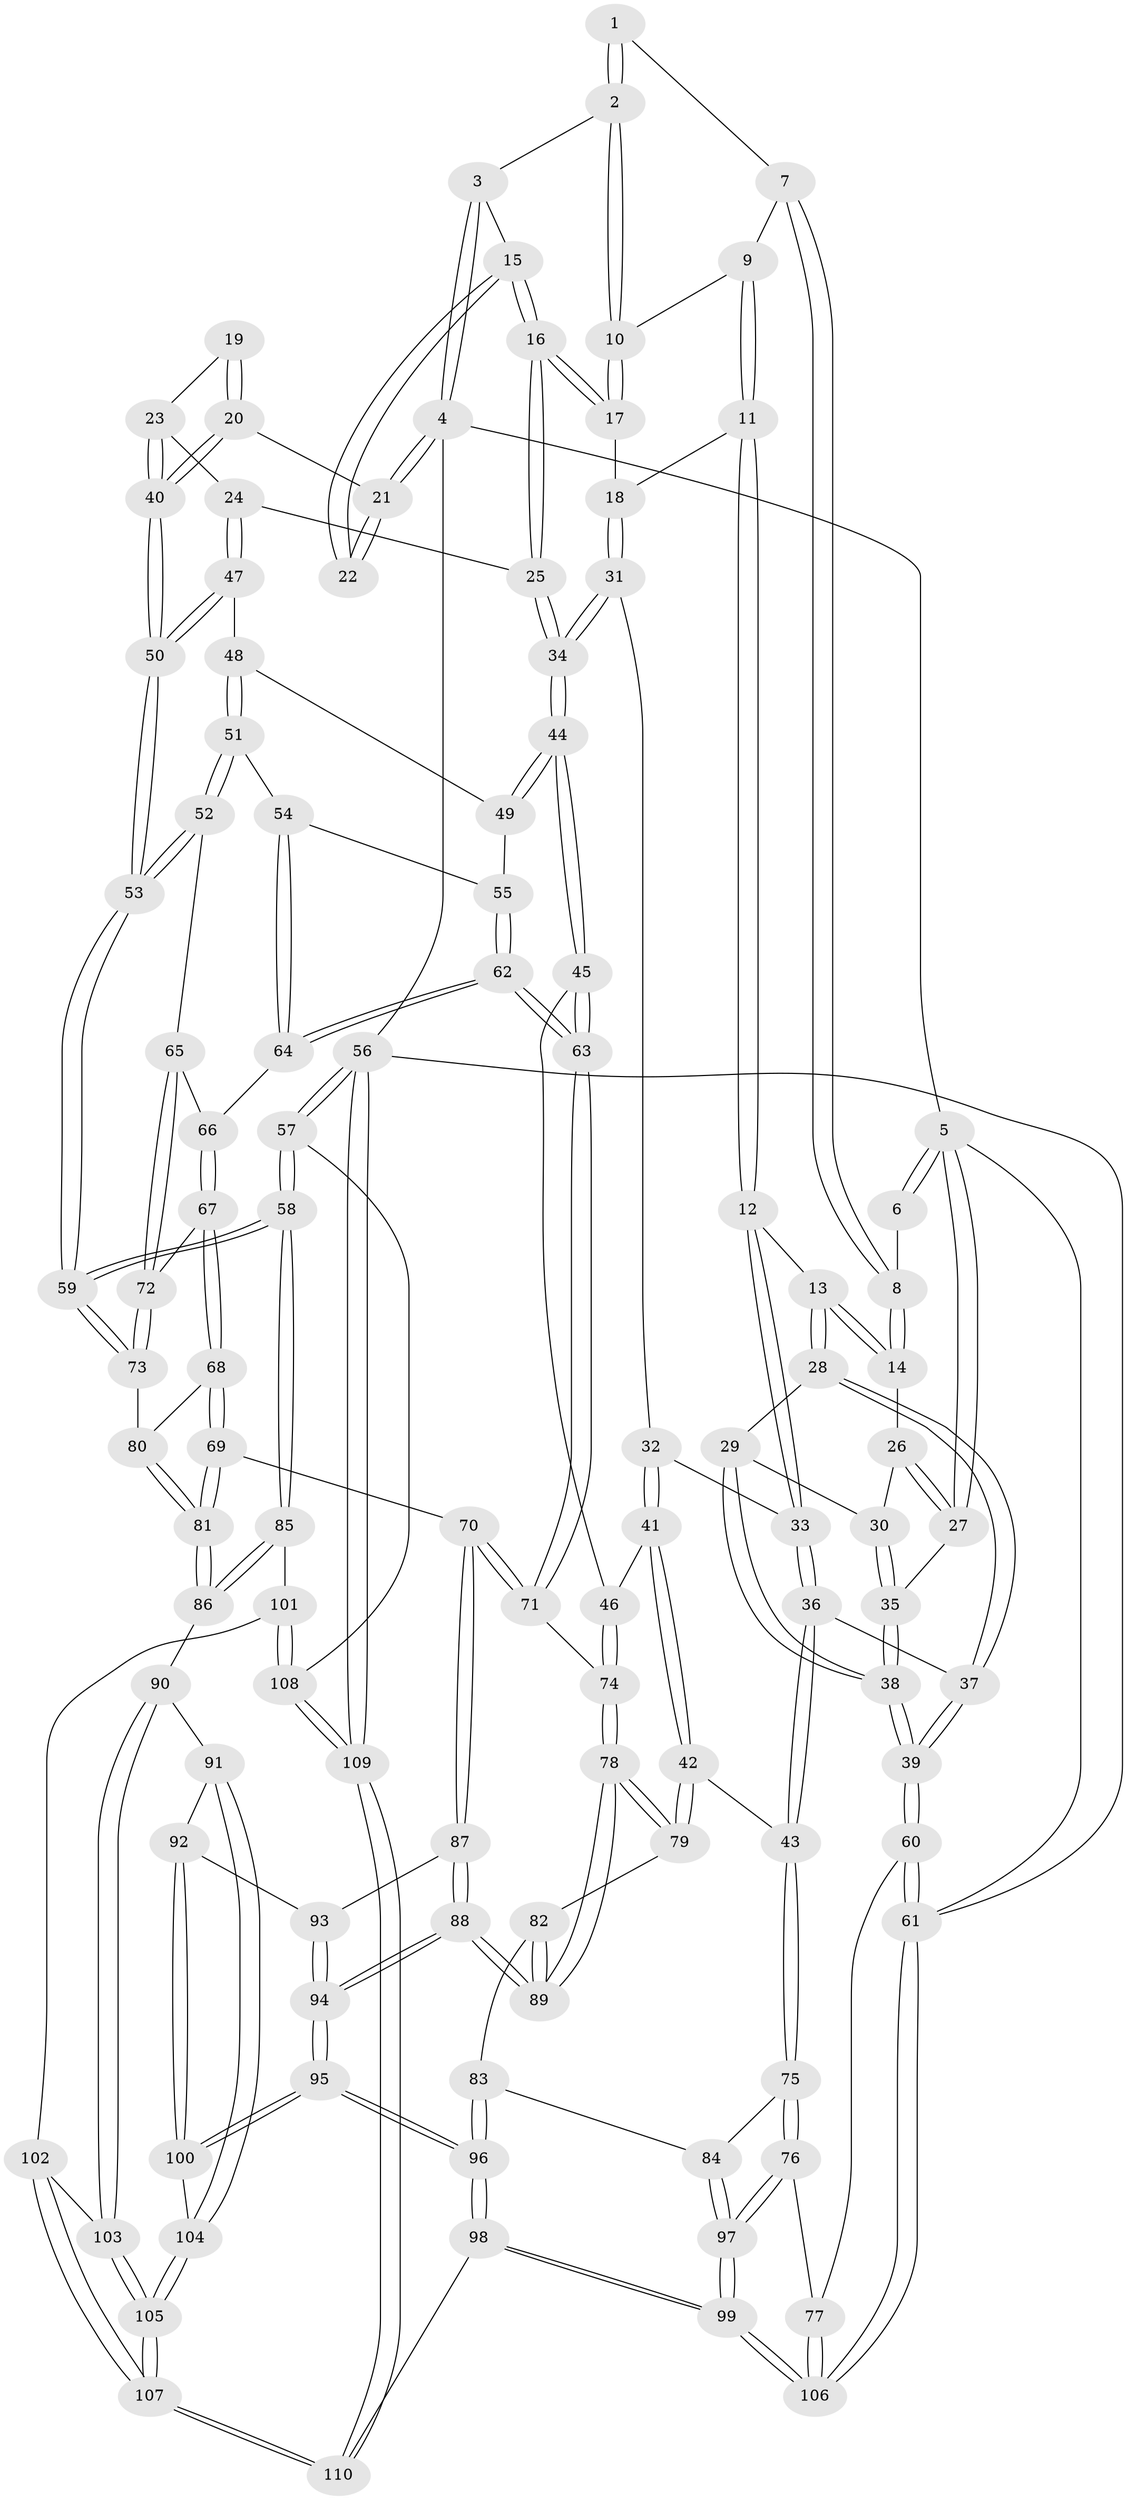 // coarse degree distribution, {4: 0.2727272727272727, 2: 0.045454545454545456, 5: 0.45454545454545453, 3: 0.09090909090909091, 6: 0.10606060606060606, 9: 0.030303030303030304}
// Generated by graph-tools (version 1.1) at 2025/05/03/04/25 22:05:18]
// undirected, 110 vertices, 272 edges
graph export_dot {
graph [start="1"]
  node [color=gray90,style=filled];
  1 [pos="+0.2692997544381347+0"];
  2 [pos="+0.5429237793066276+0"];
  3 [pos="+0.9937303229687909+0"];
  4 [pos="+1+0"];
  5 [pos="+0+0"];
  6 [pos="+0.12294686892902759+0"];
  7 [pos="+0.2707053139913231+0.05482662933117895"];
  8 [pos="+0.18035242838573903+0.09078827308731918"];
  9 [pos="+0.27568234420938603+0.05719406349438721"];
  10 [pos="+0.5450961968502879+0"];
  11 [pos="+0.36885712522773934+0.15135400442171132"];
  12 [pos="+0.2785520007692015+0.22634368819593112"];
  13 [pos="+0.1833707629987394+0.18929690492402496"];
  14 [pos="+0.15395684592796255+0.13450865097335862"];
  15 [pos="+0.8075171890092923+0.09293512131604165"];
  16 [pos="+0.7355782269544947+0.1633697303277596"];
  17 [pos="+0.5579243792811935+0.03348347556479112"];
  18 [pos="+0.48834212102536134+0.12143884207145261"];
  19 [pos="+0.9488300687881334+0.12132176759822536"];
  20 [pos="+1+0"];
  21 [pos="+1+0"];
  22 [pos="+0.8366090118148934+0.09010281021007141"];
  23 [pos="+0.8133622079097834+0.22261641078642747"];
  24 [pos="+0.7827351364306407+0.23919778413069961"];
  25 [pos="+0.7604094681937982+0.21977721931789493"];
  26 [pos="+0.055501537716192095+0.11213134589435739"];
  27 [pos="+0+0"];
  28 [pos="+0.12319696836900165+0.27565170951473944"];
  29 [pos="+0.07354793714778532+0.28582430095778366"];
  30 [pos="+0.057072843277702685+0.2657715481925353"];
  31 [pos="+0.489125554690599+0.1735009455572748"];
  32 [pos="+0.43431030850402924+0.30642431432943007"];
  33 [pos="+0.279220369571855+0.22940790808675907"];
  34 [pos="+0.5876507992278415+0.3517857202503137"];
  35 [pos="+0+0.0037849385022180244"];
  36 [pos="+0.2840808223595583+0.4618365306845804"];
  37 [pos="+0.22051283034251568+0.4645609414888134"];
  38 [pos="+0+0.5215099998561072"];
  39 [pos="+0+0.5810687453778595"];
  40 [pos="+1+0.0640458815007374"];
  41 [pos="+0.42259674624261623+0.46839159081967807"];
  42 [pos="+0.35170786836882567+0.4920396994511522"];
  43 [pos="+0.34614868411510497+0.4913372474740622"];
  44 [pos="+0.5591292050405919+0.4325711795848971"];
  45 [pos="+0.5530088518187485+0.43866859447765866"];
  46 [pos="+0.4786845228549556+0.47195964998083617"];
  47 [pos="+0.7837991946498787+0.24089955231200041"];
  48 [pos="+0.7906801236159102+0.2595305357477257"];
  49 [pos="+0.6680220015195399+0.43035190979512383"];
  50 [pos="+1+0.2374718410461313"];
  51 [pos="+0.8609415261417418+0.3865402206502202"];
  52 [pos="+1+0.409521344944874"];
  53 [pos="+1+0.40235975087182907"];
  54 [pos="+0.8523658863390502+0.40109633755400037"];
  55 [pos="+0.7322909303440257+0.45504572291760426"];
  56 [pos="+1+1"];
  57 [pos="+1+0.9753163911982088"];
  58 [pos="+1+0.7344974719396081"];
  59 [pos="+1+0.6348019210788405"];
  60 [pos="+0+0.6640408998860748"];
  61 [pos="+0+1"];
  62 [pos="+0.7134609140948934+0.5813753614437106"];
  63 [pos="+0.7128856435300231+0.5825305500913852"];
  64 [pos="+0.8459318882689094+0.47894037183652444"];
  65 [pos="+0.9555218995632574+0.5205201123889801"];
  66 [pos="+0.8575502294126043+0.5181866565522242"];
  67 [pos="+0.8709279053550735+0.5814016647803291"];
  68 [pos="+0.8611556836495403+0.596329458957392"];
  69 [pos="+0.8040828565441327+0.6587582844440134"];
  70 [pos="+0.7430503141512305+0.6628578900293298"];
  71 [pos="+0.7175094702606517+0.6383152217933523"];
  72 [pos="+0.9058035015061106+0.5786889623508877"];
  73 [pos="+1+0.6189298500062427"];
  74 [pos="+0.5760207750506214+0.6503701588842966"];
  75 [pos="+0.23590283056141748+0.7124144807018264"];
  76 [pos="+0.08531684070865883+0.7333038315067509"];
  77 [pos="+0.04475670714623655+0.7253433677895906"];
  78 [pos="+0.5321589131881735+0.7245774892082038"];
  79 [pos="+0.38021230873774975+0.5932685336286503"];
  80 [pos="+0.9381866814966693+0.6526753296641753"];
  81 [pos="+0.8875264637626218+0.7258294987482555"];
  82 [pos="+0.37850340483343947+0.7258709591423668"];
  83 [pos="+0.3217519458399512+0.7562144104683175"];
  84 [pos="+0.3012027323004185+0.761779974568427"];
  85 [pos="+0.9958534627454365+0.7704953731522958"];
  86 [pos="+0.8922034489547778+0.7324614664000558"];
  87 [pos="+0.738343686583875+0.6850654403823686"];
  88 [pos="+0.5174591585502651+0.8067106617526955"];
  89 [pos="+0.5157231548075832+0.8005253547036203"];
  90 [pos="+0.8466152862125692+0.8116700475614557"];
  91 [pos="+0.7508619171185273+0.8037516107006341"];
  92 [pos="+0.736532468505845+0.7587858088508639"];
  93 [pos="+0.7333840615578716+0.7411245242382501"];
  94 [pos="+0.5212377547200702+0.8282310252001327"];
  95 [pos="+0.5212802583308656+0.8315279076730482"];
  96 [pos="+0.48235468810437615+0.9459936715565317"];
  97 [pos="+0.27578424798724605+0.91155287470497"];
  98 [pos="+0.4322031927173198+1"];
  99 [pos="+0.35302002788641623+1"];
  100 [pos="+0.6156001873729458+0.840034337003791"];
  101 [pos="+0.9090730140295861+0.8781384402944055"];
  102 [pos="+0.89047983197568+0.8779275847627442"];
  103 [pos="+0.8650896861624342+0.855772218299485"];
  104 [pos="+0.7325691407182318+0.8708359898781092"];
  105 [pos="+0.7409787411437564+0.9024199739776585"];
  106 [pos="+0.29636818447039576+1"];
  107 [pos="+0.7381201089341859+1"];
  108 [pos="+0.9394373558369624+0.9124382861708177"];
  109 [pos="+0.8560943242633796+1"];
  110 [pos="+0.7211085008348058+1"];
  1 -- 2;
  1 -- 2;
  1 -- 7;
  2 -- 3;
  2 -- 10;
  2 -- 10;
  3 -- 4;
  3 -- 4;
  3 -- 15;
  4 -- 5;
  4 -- 21;
  4 -- 21;
  4 -- 56;
  5 -- 6;
  5 -- 6;
  5 -- 27;
  5 -- 27;
  5 -- 61;
  6 -- 8;
  7 -- 8;
  7 -- 8;
  7 -- 9;
  8 -- 14;
  8 -- 14;
  9 -- 10;
  9 -- 11;
  9 -- 11;
  10 -- 17;
  10 -- 17;
  11 -- 12;
  11 -- 12;
  11 -- 18;
  12 -- 13;
  12 -- 33;
  12 -- 33;
  13 -- 14;
  13 -- 14;
  13 -- 28;
  13 -- 28;
  14 -- 26;
  15 -- 16;
  15 -- 16;
  15 -- 22;
  15 -- 22;
  16 -- 17;
  16 -- 17;
  16 -- 25;
  16 -- 25;
  17 -- 18;
  18 -- 31;
  18 -- 31;
  19 -- 20;
  19 -- 20;
  19 -- 23;
  20 -- 21;
  20 -- 40;
  20 -- 40;
  21 -- 22;
  21 -- 22;
  23 -- 24;
  23 -- 40;
  23 -- 40;
  24 -- 25;
  24 -- 47;
  24 -- 47;
  25 -- 34;
  25 -- 34;
  26 -- 27;
  26 -- 27;
  26 -- 30;
  27 -- 35;
  28 -- 29;
  28 -- 37;
  28 -- 37;
  29 -- 30;
  29 -- 38;
  29 -- 38;
  30 -- 35;
  30 -- 35;
  31 -- 32;
  31 -- 34;
  31 -- 34;
  32 -- 33;
  32 -- 41;
  32 -- 41;
  33 -- 36;
  33 -- 36;
  34 -- 44;
  34 -- 44;
  35 -- 38;
  35 -- 38;
  36 -- 37;
  36 -- 43;
  36 -- 43;
  37 -- 39;
  37 -- 39;
  38 -- 39;
  38 -- 39;
  39 -- 60;
  39 -- 60;
  40 -- 50;
  40 -- 50;
  41 -- 42;
  41 -- 42;
  41 -- 46;
  42 -- 43;
  42 -- 79;
  42 -- 79;
  43 -- 75;
  43 -- 75;
  44 -- 45;
  44 -- 45;
  44 -- 49;
  44 -- 49;
  45 -- 46;
  45 -- 63;
  45 -- 63;
  46 -- 74;
  46 -- 74;
  47 -- 48;
  47 -- 50;
  47 -- 50;
  48 -- 49;
  48 -- 51;
  48 -- 51;
  49 -- 55;
  50 -- 53;
  50 -- 53;
  51 -- 52;
  51 -- 52;
  51 -- 54;
  52 -- 53;
  52 -- 53;
  52 -- 65;
  53 -- 59;
  53 -- 59;
  54 -- 55;
  54 -- 64;
  54 -- 64;
  55 -- 62;
  55 -- 62;
  56 -- 57;
  56 -- 57;
  56 -- 109;
  56 -- 109;
  56 -- 61;
  57 -- 58;
  57 -- 58;
  57 -- 108;
  58 -- 59;
  58 -- 59;
  58 -- 85;
  58 -- 85;
  59 -- 73;
  59 -- 73;
  60 -- 61;
  60 -- 61;
  60 -- 77;
  61 -- 106;
  61 -- 106;
  62 -- 63;
  62 -- 63;
  62 -- 64;
  62 -- 64;
  63 -- 71;
  63 -- 71;
  64 -- 66;
  65 -- 66;
  65 -- 72;
  65 -- 72;
  66 -- 67;
  66 -- 67;
  67 -- 68;
  67 -- 68;
  67 -- 72;
  68 -- 69;
  68 -- 69;
  68 -- 80;
  69 -- 70;
  69 -- 81;
  69 -- 81;
  70 -- 71;
  70 -- 71;
  70 -- 87;
  70 -- 87;
  71 -- 74;
  72 -- 73;
  72 -- 73;
  73 -- 80;
  74 -- 78;
  74 -- 78;
  75 -- 76;
  75 -- 76;
  75 -- 84;
  76 -- 77;
  76 -- 97;
  76 -- 97;
  77 -- 106;
  77 -- 106;
  78 -- 79;
  78 -- 79;
  78 -- 89;
  78 -- 89;
  79 -- 82;
  80 -- 81;
  80 -- 81;
  81 -- 86;
  81 -- 86;
  82 -- 83;
  82 -- 89;
  82 -- 89;
  83 -- 84;
  83 -- 96;
  83 -- 96;
  84 -- 97;
  84 -- 97;
  85 -- 86;
  85 -- 86;
  85 -- 101;
  86 -- 90;
  87 -- 88;
  87 -- 88;
  87 -- 93;
  88 -- 89;
  88 -- 89;
  88 -- 94;
  88 -- 94;
  90 -- 91;
  90 -- 103;
  90 -- 103;
  91 -- 92;
  91 -- 104;
  91 -- 104;
  92 -- 93;
  92 -- 100;
  92 -- 100;
  93 -- 94;
  93 -- 94;
  94 -- 95;
  94 -- 95;
  95 -- 96;
  95 -- 96;
  95 -- 100;
  95 -- 100;
  96 -- 98;
  96 -- 98;
  97 -- 99;
  97 -- 99;
  98 -- 99;
  98 -- 99;
  98 -- 110;
  99 -- 106;
  99 -- 106;
  100 -- 104;
  101 -- 102;
  101 -- 108;
  101 -- 108;
  102 -- 103;
  102 -- 107;
  102 -- 107;
  103 -- 105;
  103 -- 105;
  104 -- 105;
  104 -- 105;
  105 -- 107;
  105 -- 107;
  107 -- 110;
  107 -- 110;
  108 -- 109;
  108 -- 109;
  109 -- 110;
  109 -- 110;
}
